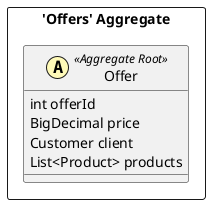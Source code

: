 @startuml

skinparam componentStyle uml2

package "'Offers' Aggregate" <<Rectangle>> {
	class Offer <<(A,#fffab8) Aggregate Root>> {
		int offerId
		BigDecimal price
		Customer client
		List<Product> products
	}
}


@enduml
